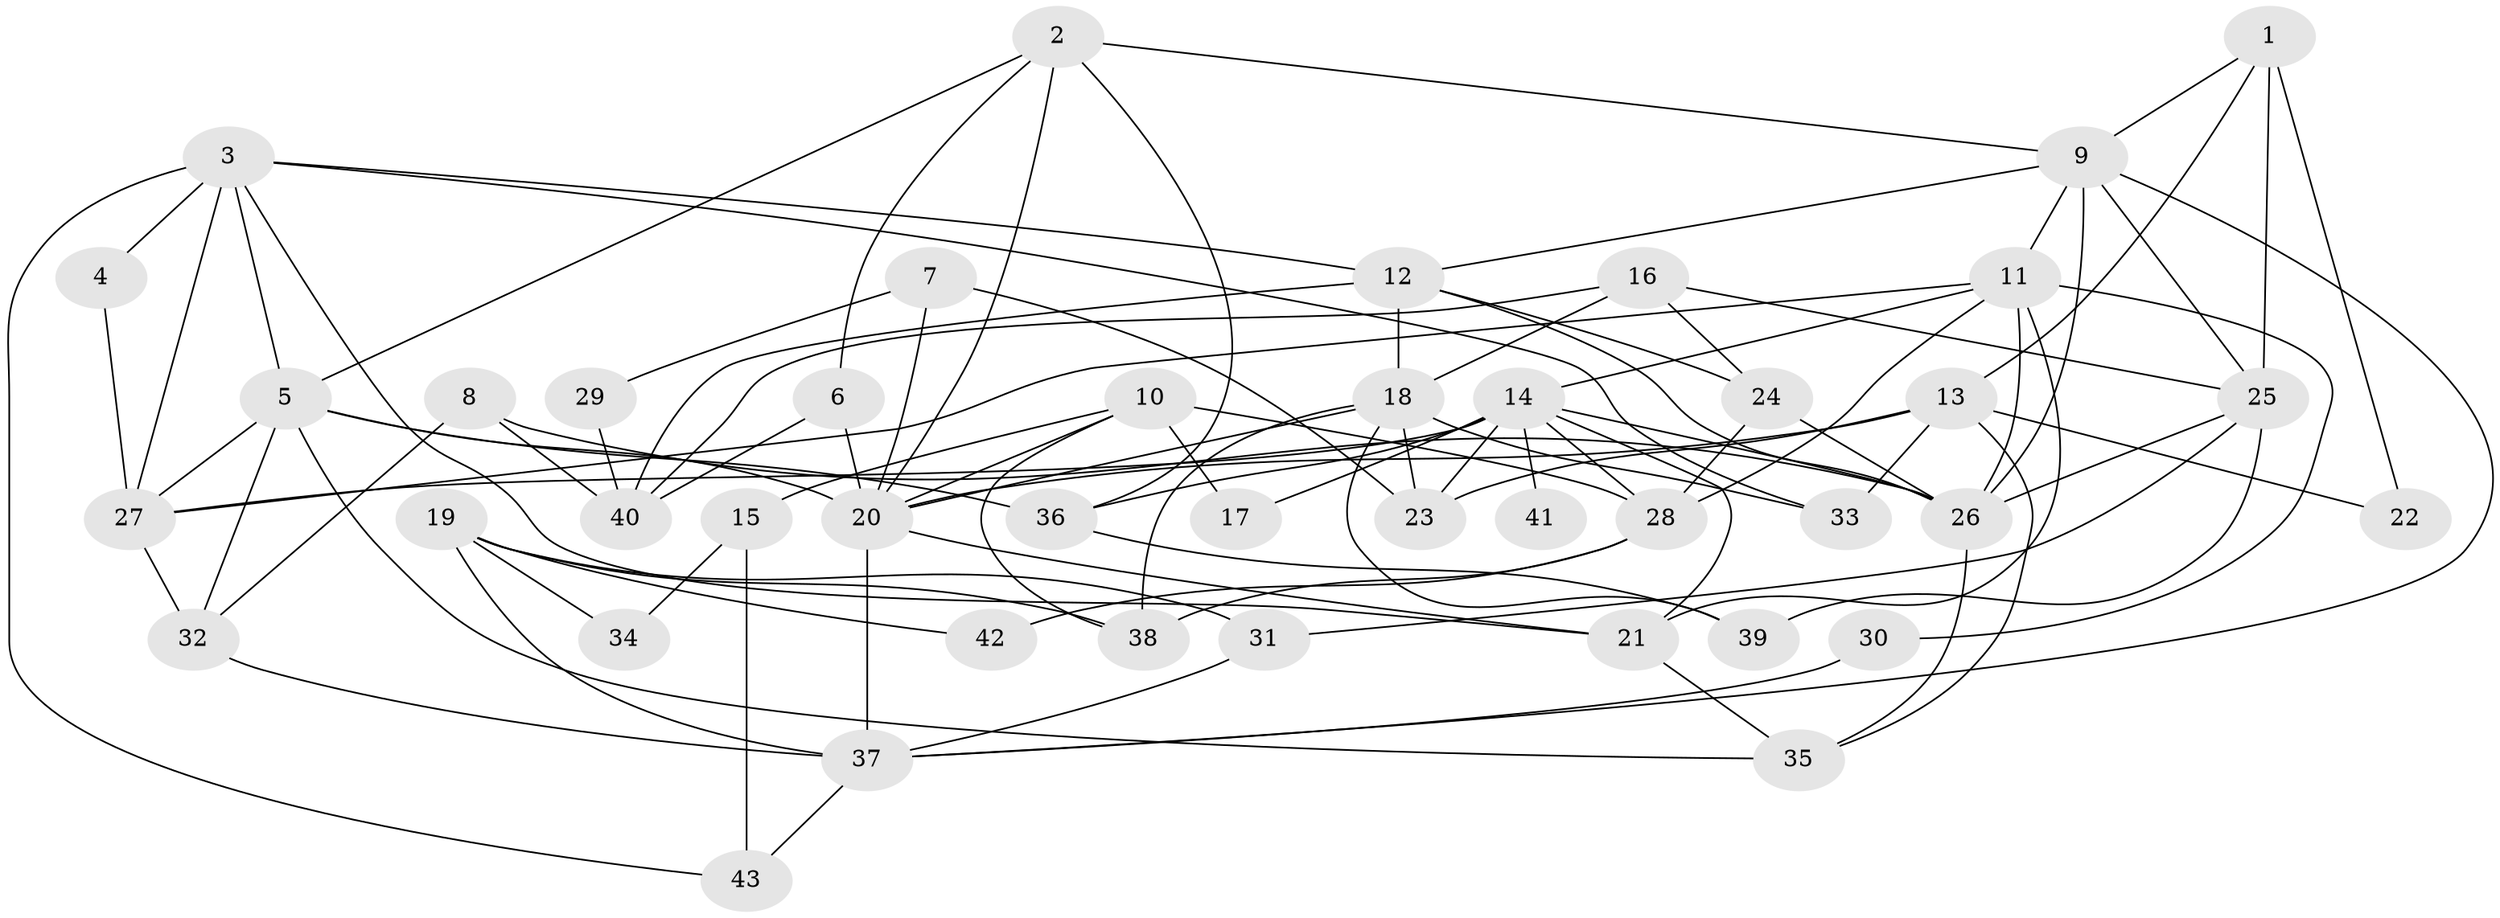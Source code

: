 // original degree distribution, {4: 0.2753623188405797, 5: 0.15942028985507245, 2: 0.17391304347826086, 6: 0.11594202898550725, 3: 0.21739130434782608, 7: 0.057971014492753624}
// Generated by graph-tools (version 1.1) at 2025/51/03/04/25 22:51:06]
// undirected, 43 vertices, 97 edges
graph export_dot {
  node [color=gray90,style=filled];
  1;
  2;
  3;
  4;
  5;
  6;
  7;
  8;
  9;
  10;
  11;
  12;
  13;
  14;
  15;
  16;
  17;
  18;
  19;
  20;
  21;
  22;
  23;
  24;
  25;
  26;
  27;
  28;
  29;
  30;
  31;
  32;
  33;
  34;
  35;
  36;
  37;
  38;
  39;
  40;
  41;
  42;
  43;
  1 -- 9 [weight=1.0];
  1 -- 13 [weight=1.0];
  1 -- 22 [weight=1.0];
  1 -- 25 [weight=1.0];
  2 -- 5 [weight=1.0];
  2 -- 6 [weight=1.0];
  2 -- 9 [weight=1.0];
  2 -- 20 [weight=1.0];
  2 -- 36 [weight=1.0];
  3 -- 4 [weight=1.0];
  3 -- 5 [weight=1.0];
  3 -- 12 [weight=2.0];
  3 -- 21 [weight=1.0];
  3 -- 27 [weight=1.0];
  3 -- 33 [weight=1.0];
  3 -- 43 [weight=1.0];
  4 -- 27 [weight=1.0];
  5 -- 20 [weight=1.0];
  5 -- 27 [weight=1.0];
  5 -- 32 [weight=1.0];
  5 -- 35 [weight=1.0];
  5 -- 36 [weight=1.0];
  6 -- 20 [weight=1.0];
  6 -- 40 [weight=1.0];
  7 -- 20 [weight=2.0];
  7 -- 23 [weight=1.0];
  7 -- 29 [weight=1.0];
  8 -- 26 [weight=1.0];
  8 -- 32 [weight=1.0];
  8 -- 40 [weight=1.0];
  9 -- 11 [weight=1.0];
  9 -- 12 [weight=1.0];
  9 -- 25 [weight=1.0];
  9 -- 26 [weight=1.0];
  9 -- 37 [weight=1.0];
  10 -- 15 [weight=1.0];
  10 -- 17 [weight=1.0];
  10 -- 20 [weight=1.0];
  10 -- 28 [weight=1.0];
  10 -- 38 [weight=1.0];
  11 -- 14 [weight=1.0];
  11 -- 21 [weight=1.0];
  11 -- 26 [weight=1.0];
  11 -- 27 [weight=1.0];
  11 -- 28 [weight=1.0];
  11 -- 30 [weight=1.0];
  12 -- 18 [weight=1.0];
  12 -- 24 [weight=1.0];
  12 -- 26 [weight=1.0];
  12 -- 40 [weight=1.0];
  13 -- 20 [weight=1.0];
  13 -- 22 [weight=1.0];
  13 -- 23 [weight=1.0];
  13 -- 33 [weight=1.0];
  13 -- 35 [weight=1.0];
  14 -- 17 [weight=1.0];
  14 -- 21 [weight=2.0];
  14 -- 23 [weight=2.0];
  14 -- 26 [weight=3.0];
  14 -- 27 [weight=1.0];
  14 -- 28 [weight=1.0];
  14 -- 36 [weight=1.0];
  14 -- 41 [weight=2.0];
  15 -- 34 [weight=1.0];
  15 -- 43 [weight=1.0];
  16 -- 18 [weight=1.0];
  16 -- 24 [weight=1.0];
  16 -- 25 [weight=1.0];
  16 -- 40 [weight=1.0];
  18 -- 20 [weight=2.0];
  18 -- 23 [weight=1.0];
  18 -- 33 [weight=1.0];
  18 -- 38 [weight=1.0];
  18 -- 39 [weight=1.0];
  19 -- 31 [weight=1.0];
  19 -- 34 [weight=1.0];
  19 -- 37 [weight=1.0];
  19 -- 38 [weight=1.0];
  19 -- 42 [weight=1.0];
  20 -- 21 [weight=1.0];
  20 -- 37 [weight=1.0];
  21 -- 35 [weight=1.0];
  24 -- 26 [weight=1.0];
  24 -- 28 [weight=1.0];
  25 -- 26 [weight=1.0];
  25 -- 31 [weight=1.0];
  25 -- 39 [weight=1.0];
  26 -- 35 [weight=1.0];
  27 -- 32 [weight=1.0];
  28 -- 38 [weight=3.0];
  28 -- 42 [weight=1.0];
  29 -- 40 [weight=1.0];
  30 -- 37 [weight=1.0];
  31 -- 37 [weight=1.0];
  32 -- 37 [weight=1.0];
  36 -- 39 [weight=1.0];
  37 -- 43 [weight=1.0];
}
